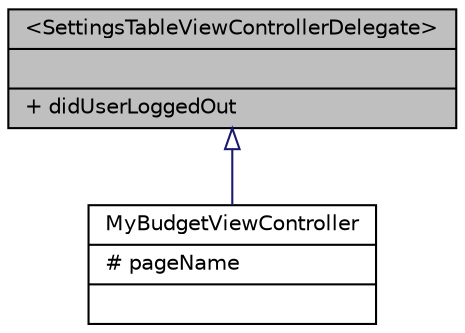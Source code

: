 digraph G
{
  edge [fontname="Helvetica",fontsize="10",labelfontname="Helvetica",labelfontsize="10"];
  node [fontname="Helvetica",fontsize="10",shape=record];
  Node1 [label="{\<SettingsTableViewControllerDelegate\>\n||+ didUserLoggedOut\l}",height=0.2,width=0.4,color="black", fillcolor="grey75", style="filled" fontcolor="black"];
  Node1 -> Node2 [dir=back,color="midnightblue",fontsize="10",style="solid",arrowtail="empty",fontname="Helvetica"];
  Node2 [label="{MyBudgetViewController\n|# pageName\l|}",height=0.2,width=0.4,color="black", fillcolor="white", style="filled",URL="$interface_my_budget_view_controller.html",tooltip="the class is the main view of the MyBudget project. All the related pages are available from this vie..."];
}
